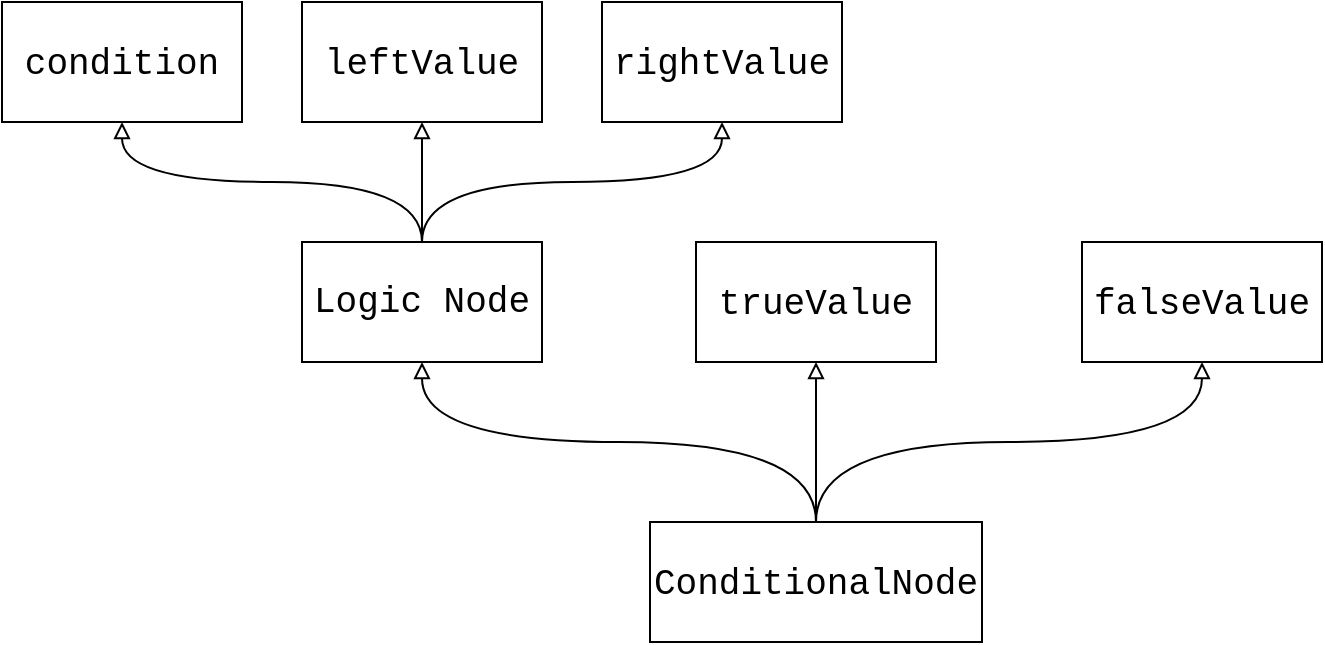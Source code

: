 <mxfile version="26.0.7">
  <diagram name="Page-1" id="AoUC1ausiultVrsPTzYx">
    <mxGraphModel dx="1426" dy="755" grid="1" gridSize="10" guides="1" tooltips="1" connect="1" arrows="1" fold="1" page="1" pageScale="1" pageWidth="827" pageHeight="1169" math="0" shadow="0">
      <root>
        <mxCell id="0" />
        <mxCell id="1" parent="0" />
        <mxCell id="ZPPiZ7j_VzuRgkL5t2hN-3" style="edgeStyle=orthogonalEdgeStyle;rounded=0;orthogonalLoop=1;jettySize=auto;html=1;entryX=0.5;entryY=1;entryDx=0;entryDy=0;curved=1;exitX=0.5;exitY=0;exitDx=0;exitDy=0;endArrow=block;endFill=0;" parent="1" source="ZPPiZ7j_VzuRgkL5t2hN-1" target="ZPPiZ7j_VzuRgkL5t2hN-2" edge="1">
          <mxGeometry relative="1" as="geometry" />
        </mxCell>
        <mxCell id="ZPPiZ7j_VzuRgkL5t2hN-6" style="edgeStyle=orthogonalEdgeStyle;rounded=0;orthogonalLoop=1;jettySize=auto;html=1;entryX=0.5;entryY=1;entryDx=0;entryDy=0;endArrow=block;endFill=0;" parent="1" source="ZPPiZ7j_VzuRgkL5t2hN-1" target="ZPPiZ7j_VzuRgkL5t2hN-4" edge="1">
          <mxGeometry relative="1" as="geometry" />
        </mxCell>
        <mxCell id="ZPPiZ7j_VzuRgkL5t2hN-7" style="edgeStyle=orthogonalEdgeStyle;rounded=0;orthogonalLoop=1;jettySize=auto;html=1;entryX=0.5;entryY=1;entryDx=0;entryDy=0;curved=1;endArrow=block;endFill=0;exitX=0.5;exitY=0;exitDx=0;exitDy=0;" parent="1" source="ZPPiZ7j_VzuRgkL5t2hN-1" target="ZPPiZ7j_VzuRgkL5t2hN-5" edge="1">
          <mxGeometry relative="1" as="geometry" />
        </mxCell>
        <mxCell id="ZPPiZ7j_VzuRgkL5t2hN-1" value="&lt;div style=&quot;background-color: rgb(255, 255, 255); font-family: Consolas, &amp;quot;Courier New&amp;quot;, monospace; font-size: 18px; line-height: 24px; white-space: pre;&quot;&gt;ConditionalNode&lt;/div&gt;" style="rounded=0;whiteSpace=wrap;html=1;" parent="1" vertex="1">
          <mxGeometry x="354" y="280" width="166" height="60" as="geometry" />
        </mxCell>
        <mxCell id="ZPPiZ7j_VzuRgkL5t2hN-10" style="edgeStyle=orthogonalEdgeStyle;rounded=0;orthogonalLoop=1;jettySize=auto;html=1;entryX=0.5;entryY=1;entryDx=0;entryDy=0;curved=1;endArrow=block;endFill=0;" parent="1" source="ZPPiZ7j_VzuRgkL5t2hN-2" target="ZPPiZ7j_VzuRgkL5t2hN-8" edge="1">
          <mxGeometry relative="1" as="geometry" />
        </mxCell>
        <mxCell id="ZPPiZ7j_VzuRgkL5t2hN-11" style="edgeStyle=orthogonalEdgeStyle;rounded=0;orthogonalLoop=1;jettySize=auto;html=1;entryX=0.5;entryY=1;entryDx=0;entryDy=0;curved=1;endArrow=block;endFill=0;exitX=0.5;exitY=0;exitDx=0;exitDy=0;" parent="1" source="ZPPiZ7j_VzuRgkL5t2hN-2" target="ZPPiZ7j_VzuRgkL5t2hN-9" edge="1">
          <mxGeometry relative="1" as="geometry" />
        </mxCell>
        <mxCell id="ZPPiZ7j_VzuRgkL5t2hN-13" style="edgeStyle=orthogonalEdgeStyle;rounded=0;orthogonalLoop=1;jettySize=auto;html=1;entryX=0.5;entryY=1;entryDx=0;entryDy=0;curved=1;endArrow=block;endFill=0;exitX=0.5;exitY=0;exitDx=0;exitDy=0;" parent="1" source="ZPPiZ7j_VzuRgkL5t2hN-2" target="ZPPiZ7j_VzuRgkL5t2hN-12" edge="1">
          <mxGeometry relative="1" as="geometry" />
        </mxCell>
        <mxCell id="ZPPiZ7j_VzuRgkL5t2hN-2" value="&lt;span style=&quot;font-family: Consolas, &amp;quot;Courier New&amp;quot;, monospace; font-size: 18px; white-space: pre; background-color: rgb(255, 255, 255);&quot;&gt;Logic Node&lt;/span&gt;" style="rounded=0;whiteSpace=wrap;html=1;" parent="1" vertex="1">
          <mxGeometry x="180" y="140" width="120" height="60" as="geometry" />
        </mxCell>
        <mxCell id="ZPPiZ7j_VzuRgkL5t2hN-4" value="&lt;div style=&quot;background-color: rgb(255, 255, 255); font-family: Consolas, &amp;quot;Courier New&amp;quot;, monospace; font-size: 18px; line-height: 24px; white-space: pre;&quot;&gt;trueValue&lt;/div&gt;" style="rounded=0;whiteSpace=wrap;html=1;" parent="1" vertex="1">
          <mxGeometry x="377" y="140" width="120" height="60" as="geometry" />
        </mxCell>
        <mxCell id="ZPPiZ7j_VzuRgkL5t2hN-5" value="&lt;div style=&quot;background-color: rgb(255, 255, 255); font-family: Consolas, &amp;quot;Courier New&amp;quot;, monospace; font-size: 18px; line-height: 24px; white-space: pre;&quot;&gt;falseValue&lt;/div&gt;" style="rounded=0;whiteSpace=wrap;html=1;" parent="1" vertex="1">
          <mxGeometry x="570" y="140" width="120" height="60" as="geometry" />
        </mxCell>
        <mxCell id="ZPPiZ7j_VzuRgkL5t2hN-8" value="&lt;div style=&quot;background-color: rgb(255, 255, 255); font-family: Consolas, &amp;quot;Courier New&amp;quot;, monospace; font-size: 18px; line-height: 24px; white-space: pre;&quot;&gt;leftValue&lt;/div&gt;" style="rounded=0;whiteSpace=wrap;html=1;" parent="1" vertex="1">
          <mxGeometry x="180" y="20" width="120" height="60" as="geometry" />
        </mxCell>
        <mxCell id="ZPPiZ7j_VzuRgkL5t2hN-9" value="&lt;div style=&quot;background-color: rgb(255, 255, 255); font-family: Consolas, &amp;quot;Courier New&amp;quot;, monospace; font-size: 18px; line-height: 24px; white-space: pre;&quot;&gt;rightValue&lt;/div&gt;" style="rounded=0;whiteSpace=wrap;html=1;" parent="1" vertex="1">
          <mxGeometry x="330" y="20" width="120" height="60" as="geometry" />
        </mxCell>
        <mxCell id="ZPPiZ7j_VzuRgkL5t2hN-12" value="&lt;div style=&quot;background-color: rgb(255, 255, 255); font-family: Consolas, &amp;quot;Courier New&amp;quot;, monospace; font-size: 18px; line-height: 24px; white-space: pre;&quot;&gt;condition&lt;/div&gt;" style="rounded=0;whiteSpace=wrap;html=1;" parent="1" vertex="1">
          <mxGeometry x="30" y="20" width="120" height="60" as="geometry" />
        </mxCell>
      </root>
    </mxGraphModel>
  </diagram>
</mxfile>
